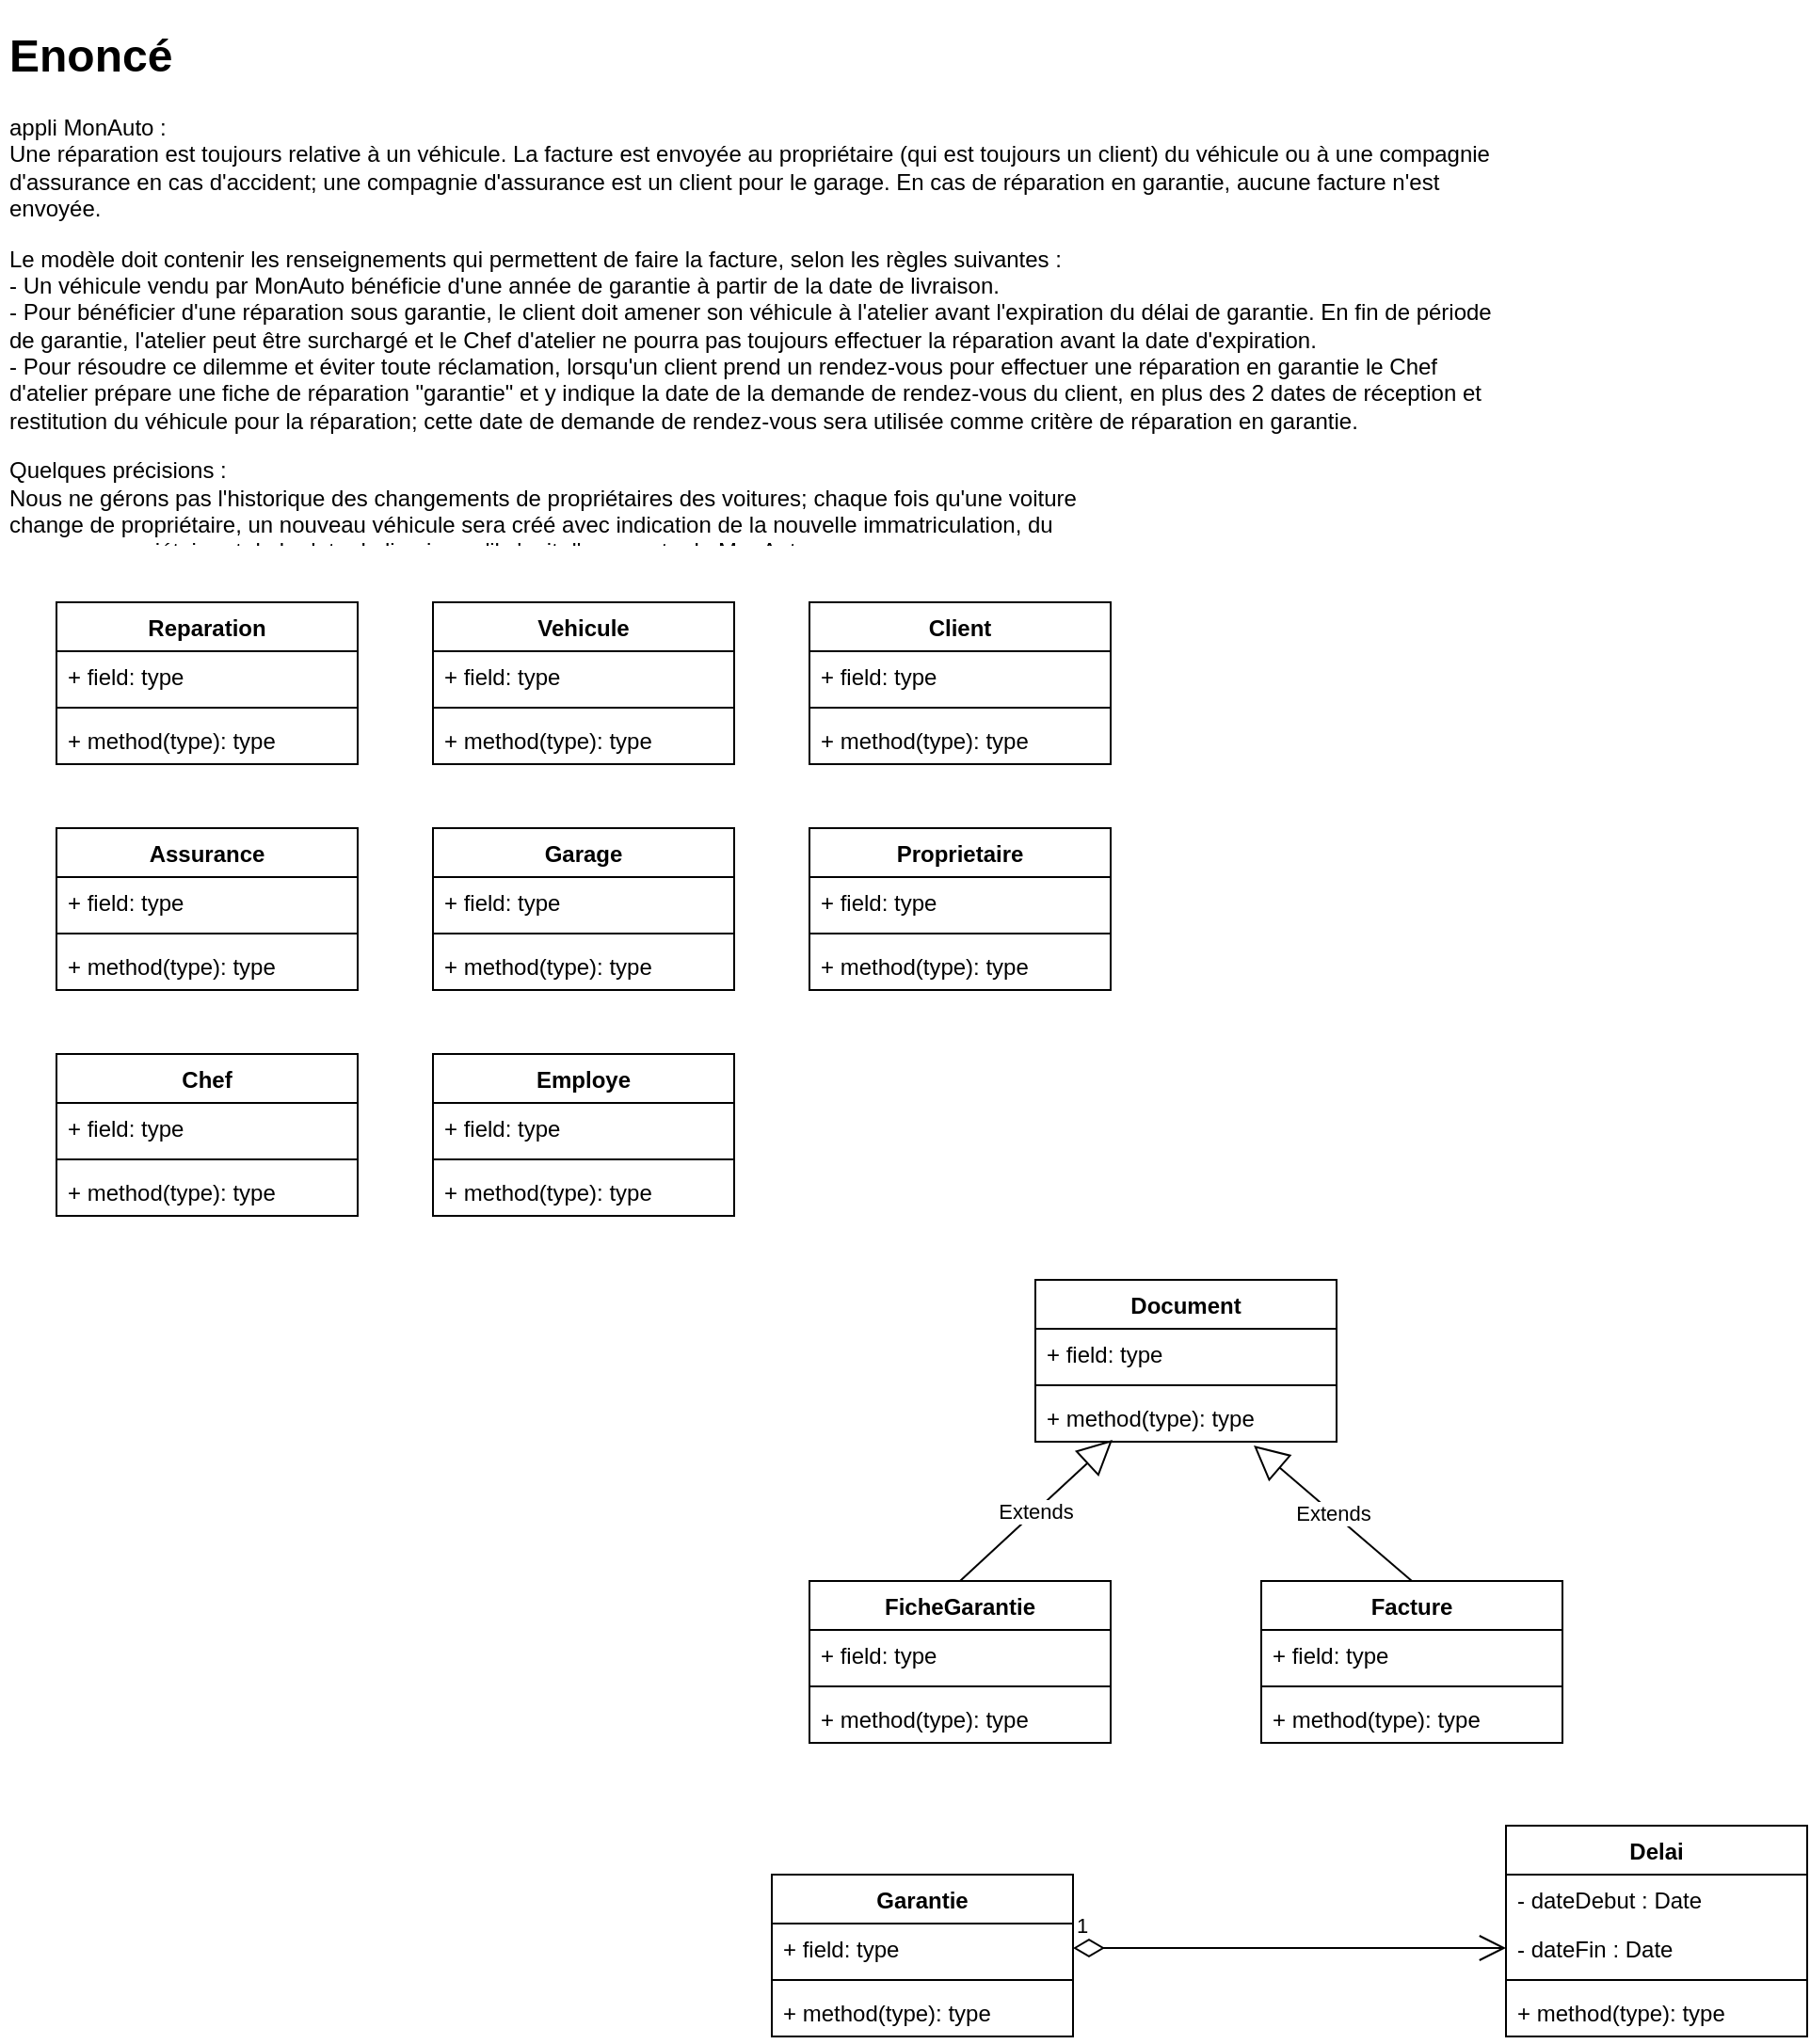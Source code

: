 <mxfile version="13.11.0" type="github">
  <diagram id="2vRKxQh1nv8atWItVD8Z" name="Page-1">
    <mxGraphModel dx="1038" dy="575" grid="1" gridSize="10" guides="1" tooltips="1" connect="1" arrows="1" fold="1" page="1" pageScale="1" pageWidth="827" pageHeight="1169" math="0" shadow="0">
      <root>
        <mxCell id="0" />
        <mxCell id="1" parent="0" />
        <mxCell id="5JL1VIRSzCmVdXq5I1F--1" value="&lt;h1&gt;Enoncé&lt;/h1&gt;&lt;p&gt;appli MonAuto :&lt;br&gt;Une réparation est toujours relative à un véhicule. La facture est envoyée au propriétaire (qui est toujours un client) du véhicule ou à une compagnie d&#39;assurance en cas d&#39;accident; une compagnie d&#39;assurance est un client pour le garage. En cas de réparation en garantie, aucune facture n&#39;est envoyée.&lt;br&gt;&lt;/p&gt;&lt;p&gt;Le modèle doit contenir les renseignements qui permettent de faire la facture, selon les règles suivantes :&lt;br&gt;- Un véhicule vendu par MonAuto bénéficie d&#39;une année de garantie à partir de la date de livraison.&lt;br&gt;- Pour bénéficier d&#39;une réparation sous garantie, le client doit amener son véhicule à l&#39;atelier avant l&#39;expiration du délai de garantie. En fin de période de garantie, l&#39;atelier peut être surchargé et le Chef d&#39;atelier ne pourra pas toujours effectuer la réparation avant la date d&#39;expiration. &lt;br&gt;- Pour résoudre ce dilemme et éviter toute réclamation, lorsqu&#39;un client prend un rendez-vous pour effectuer une réparation en garantie le Chef d&#39;atelier prépare une fiche de réparation &quot;garantie&quot; et y indique la date de la demande de rendez-vous du client, en plus des 2 dates de réception et restitution du véhicule pour la réparation; cette date de demande de rendez-vous sera utilisée comme critère de réparation en garantie.&lt;/p&gt;&lt;p&gt;Quelques précisions :&lt;br&gt;Nous ne gérons pas l&#39;historique des changements de propriétaires des voitures; chaque fois qu&#39;une voiture&lt;br&gt;change de propriétaire, un nouveau véhicule sera créé avec indication de la nouvelle immatriculation, du&lt;br&gt;nouveau propriétaire et de la date de livraison s&#39;il s&#39;agit d&#39;une vente de MonAuto.&lt;/p&gt;" style="text;html=1;strokeColor=none;fillColor=none;spacing=5;spacingTop=-20;whiteSpace=wrap;overflow=hidden;rounded=0;" vertex="1" parent="1">
          <mxGeometry x="10" y="10" width="810" height="280" as="geometry" />
        </mxCell>
        <mxCell id="5JL1VIRSzCmVdXq5I1F--2" value="Reparation" style="swimlane;fontStyle=1;align=center;verticalAlign=top;childLayout=stackLayout;horizontal=1;startSize=26;horizontalStack=0;resizeParent=1;resizeParentMax=0;resizeLast=0;collapsible=1;marginBottom=0;" vertex="1" parent="1">
          <mxGeometry x="40" y="320" width="160" height="86" as="geometry" />
        </mxCell>
        <mxCell id="5JL1VIRSzCmVdXq5I1F--3" value="+ field: type" style="text;strokeColor=none;fillColor=none;align=left;verticalAlign=top;spacingLeft=4;spacingRight=4;overflow=hidden;rotatable=0;points=[[0,0.5],[1,0.5]];portConstraint=eastwest;" vertex="1" parent="5JL1VIRSzCmVdXq5I1F--2">
          <mxGeometry y="26" width="160" height="26" as="geometry" />
        </mxCell>
        <mxCell id="5JL1VIRSzCmVdXq5I1F--4" value="" style="line;strokeWidth=1;fillColor=none;align=left;verticalAlign=middle;spacingTop=-1;spacingLeft=3;spacingRight=3;rotatable=0;labelPosition=right;points=[];portConstraint=eastwest;" vertex="1" parent="5JL1VIRSzCmVdXq5I1F--2">
          <mxGeometry y="52" width="160" height="8" as="geometry" />
        </mxCell>
        <mxCell id="5JL1VIRSzCmVdXq5I1F--5" value="+ method(type): type" style="text;strokeColor=none;fillColor=none;align=left;verticalAlign=top;spacingLeft=4;spacingRight=4;overflow=hidden;rotatable=0;points=[[0,0.5],[1,0.5]];portConstraint=eastwest;" vertex="1" parent="5JL1VIRSzCmVdXq5I1F--2">
          <mxGeometry y="60" width="160" height="26" as="geometry" />
        </mxCell>
        <mxCell id="5JL1VIRSzCmVdXq5I1F--6" value="Vehicule" style="swimlane;fontStyle=1;align=center;verticalAlign=top;childLayout=stackLayout;horizontal=1;startSize=26;horizontalStack=0;resizeParent=1;resizeParentMax=0;resizeLast=0;collapsible=1;marginBottom=0;" vertex="1" parent="1">
          <mxGeometry x="240" y="320" width="160" height="86" as="geometry" />
        </mxCell>
        <mxCell id="5JL1VIRSzCmVdXq5I1F--7" value="+ field: type" style="text;strokeColor=none;fillColor=none;align=left;verticalAlign=top;spacingLeft=4;spacingRight=4;overflow=hidden;rotatable=0;points=[[0,0.5],[1,0.5]];portConstraint=eastwest;" vertex="1" parent="5JL1VIRSzCmVdXq5I1F--6">
          <mxGeometry y="26" width="160" height="26" as="geometry" />
        </mxCell>
        <mxCell id="5JL1VIRSzCmVdXq5I1F--8" value="" style="line;strokeWidth=1;fillColor=none;align=left;verticalAlign=middle;spacingTop=-1;spacingLeft=3;spacingRight=3;rotatable=0;labelPosition=right;points=[];portConstraint=eastwest;" vertex="1" parent="5JL1VIRSzCmVdXq5I1F--6">
          <mxGeometry y="52" width="160" height="8" as="geometry" />
        </mxCell>
        <mxCell id="5JL1VIRSzCmVdXq5I1F--9" value="+ method(type): type" style="text;strokeColor=none;fillColor=none;align=left;verticalAlign=top;spacingLeft=4;spacingRight=4;overflow=hidden;rotatable=0;points=[[0,0.5],[1,0.5]];portConstraint=eastwest;" vertex="1" parent="5JL1VIRSzCmVdXq5I1F--6">
          <mxGeometry y="60" width="160" height="26" as="geometry" />
        </mxCell>
        <mxCell id="5JL1VIRSzCmVdXq5I1F--10" value="Client" style="swimlane;fontStyle=1;align=center;verticalAlign=top;childLayout=stackLayout;horizontal=1;startSize=26;horizontalStack=0;resizeParent=1;resizeParentMax=0;resizeLast=0;collapsible=1;marginBottom=0;" vertex="1" parent="1">
          <mxGeometry x="440" y="320" width="160" height="86" as="geometry" />
        </mxCell>
        <mxCell id="5JL1VIRSzCmVdXq5I1F--11" value="+ field: type" style="text;strokeColor=none;fillColor=none;align=left;verticalAlign=top;spacingLeft=4;spacingRight=4;overflow=hidden;rotatable=0;points=[[0,0.5],[1,0.5]];portConstraint=eastwest;" vertex="1" parent="5JL1VIRSzCmVdXq5I1F--10">
          <mxGeometry y="26" width="160" height="26" as="geometry" />
        </mxCell>
        <mxCell id="5JL1VIRSzCmVdXq5I1F--12" value="" style="line;strokeWidth=1;fillColor=none;align=left;verticalAlign=middle;spacingTop=-1;spacingLeft=3;spacingRight=3;rotatable=0;labelPosition=right;points=[];portConstraint=eastwest;" vertex="1" parent="5JL1VIRSzCmVdXq5I1F--10">
          <mxGeometry y="52" width="160" height="8" as="geometry" />
        </mxCell>
        <mxCell id="5JL1VIRSzCmVdXq5I1F--13" value="+ method(type): type" style="text;strokeColor=none;fillColor=none;align=left;verticalAlign=top;spacingLeft=4;spacingRight=4;overflow=hidden;rotatable=0;points=[[0,0.5],[1,0.5]];portConstraint=eastwest;" vertex="1" parent="5JL1VIRSzCmVdXq5I1F--10">
          <mxGeometry y="60" width="160" height="26" as="geometry" />
        </mxCell>
        <mxCell id="5JL1VIRSzCmVdXq5I1F--14" value="Assurance" style="swimlane;fontStyle=1;align=center;verticalAlign=top;childLayout=stackLayout;horizontal=1;startSize=26;horizontalStack=0;resizeParent=1;resizeParentMax=0;resizeLast=0;collapsible=1;marginBottom=0;" vertex="1" parent="1">
          <mxGeometry x="40" y="440" width="160" height="86" as="geometry" />
        </mxCell>
        <mxCell id="5JL1VIRSzCmVdXq5I1F--15" value="+ field: type" style="text;strokeColor=none;fillColor=none;align=left;verticalAlign=top;spacingLeft=4;spacingRight=4;overflow=hidden;rotatable=0;points=[[0,0.5],[1,0.5]];portConstraint=eastwest;" vertex="1" parent="5JL1VIRSzCmVdXq5I1F--14">
          <mxGeometry y="26" width="160" height="26" as="geometry" />
        </mxCell>
        <mxCell id="5JL1VIRSzCmVdXq5I1F--16" value="" style="line;strokeWidth=1;fillColor=none;align=left;verticalAlign=middle;spacingTop=-1;spacingLeft=3;spacingRight=3;rotatable=0;labelPosition=right;points=[];portConstraint=eastwest;" vertex="1" parent="5JL1VIRSzCmVdXq5I1F--14">
          <mxGeometry y="52" width="160" height="8" as="geometry" />
        </mxCell>
        <mxCell id="5JL1VIRSzCmVdXq5I1F--17" value="+ method(type): type" style="text;strokeColor=none;fillColor=none;align=left;verticalAlign=top;spacingLeft=4;spacingRight=4;overflow=hidden;rotatable=0;points=[[0,0.5],[1,0.5]];portConstraint=eastwest;" vertex="1" parent="5JL1VIRSzCmVdXq5I1F--14">
          <mxGeometry y="60" width="160" height="26" as="geometry" />
        </mxCell>
        <mxCell id="5JL1VIRSzCmVdXq5I1F--18" value="Proprietaire" style="swimlane;fontStyle=1;align=center;verticalAlign=top;childLayout=stackLayout;horizontal=1;startSize=26;horizontalStack=0;resizeParent=1;resizeParentMax=0;resizeLast=0;collapsible=1;marginBottom=0;" vertex="1" parent="1">
          <mxGeometry x="440" y="440" width="160" height="86" as="geometry" />
        </mxCell>
        <mxCell id="5JL1VIRSzCmVdXq5I1F--19" value="+ field: type" style="text;strokeColor=none;fillColor=none;align=left;verticalAlign=top;spacingLeft=4;spacingRight=4;overflow=hidden;rotatable=0;points=[[0,0.5],[1,0.5]];portConstraint=eastwest;" vertex="1" parent="5JL1VIRSzCmVdXq5I1F--18">
          <mxGeometry y="26" width="160" height="26" as="geometry" />
        </mxCell>
        <mxCell id="5JL1VIRSzCmVdXq5I1F--20" value="" style="line;strokeWidth=1;fillColor=none;align=left;verticalAlign=middle;spacingTop=-1;spacingLeft=3;spacingRight=3;rotatable=0;labelPosition=right;points=[];portConstraint=eastwest;" vertex="1" parent="5JL1VIRSzCmVdXq5I1F--18">
          <mxGeometry y="52" width="160" height="8" as="geometry" />
        </mxCell>
        <mxCell id="5JL1VIRSzCmVdXq5I1F--21" value="+ method(type): type" style="text;strokeColor=none;fillColor=none;align=left;verticalAlign=top;spacingLeft=4;spacingRight=4;overflow=hidden;rotatable=0;points=[[0,0.5],[1,0.5]];portConstraint=eastwest;" vertex="1" parent="5JL1VIRSzCmVdXq5I1F--18">
          <mxGeometry y="60" width="160" height="26" as="geometry" />
        </mxCell>
        <mxCell id="5JL1VIRSzCmVdXq5I1F--22" value="Garage" style="swimlane;fontStyle=1;align=center;verticalAlign=top;childLayout=stackLayout;horizontal=1;startSize=26;horizontalStack=0;resizeParent=1;resizeParentMax=0;resizeLast=0;collapsible=1;marginBottom=0;" vertex="1" parent="1">
          <mxGeometry x="240" y="440" width="160" height="86" as="geometry" />
        </mxCell>
        <mxCell id="5JL1VIRSzCmVdXq5I1F--23" value="+ field: type" style="text;strokeColor=none;fillColor=none;align=left;verticalAlign=top;spacingLeft=4;spacingRight=4;overflow=hidden;rotatable=0;points=[[0,0.5],[1,0.5]];portConstraint=eastwest;" vertex="1" parent="5JL1VIRSzCmVdXq5I1F--22">
          <mxGeometry y="26" width="160" height="26" as="geometry" />
        </mxCell>
        <mxCell id="5JL1VIRSzCmVdXq5I1F--24" value="" style="line;strokeWidth=1;fillColor=none;align=left;verticalAlign=middle;spacingTop=-1;spacingLeft=3;spacingRight=3;rotatable=0;labelPosition=right;points=[];portConstraint=eastwest;" vertex="1" parent="5JL1VIRSzCmVdXq5I1F--22">
          <mxGeometry y="52" width="160" height="8" as="geometry" />
        </mxCell>
        <mxCell id="5JL1VIRSzCmVdXq5I1F--25" value="+ method(type): type" style="text;strokeColor=none;fillColor=none;align=left;verticalAlign=top;spacingLeft=4;spacingRight=4;overflow=hidden;rotatable=0;points=[[0,0.5],[1,0.5]];portConstraint=eastwest;" vertex="1" parent="5JL1VIRSzCmVdXq5I1F--22">
          <mxGeometry y="60" width="160" height="26" as="geometry" />
        </mxCell>
        <mxCell id="5JL1VIRSzCmVdXq5I1F--26" value="Facture" style="swimlane;fontStyle=1;align=center;verticalAlign=top;childLayout=stackLayout;horizontal=1;startSize=26;horizontalStack=0;resizeParent=1;resizeParentMax=0;resizeLast=0;collapsible=1;marginBottom=0;" vertex="1" parent="1">
          <mxGeometry x="680" y="840" width="160" height="86" as="geometry" />
        </mxCell>
        <mxCell id="5JL1VIRSzCmVdXq5I1F--27" value="+ field: type" style="text;strokeColor=none;fillColor=none;align=left;verticalAlign=top;spacingLeft=4;spacingRight=4;overflow=hidden;rotatable=0;points=[[0,0.5],[1,0.5]];portConstraint=eastwest;" vertex="1" parent="5JL1VIRSzCmVdXq5I1F--26">
          <mxGeometry y="26" width="160" height="26" as="geometry" />
        </mxCell>
        <mxCell id="5JL1VIRSzCmVdXq5I1F--28" value="" style="line;strokeWidth=1;fillColor=none;align=left;verticalAlign=middle;spacingTop=-1;spacingLeft=3;spacingRight=3;rotatable=0;labelPosition=right;points=[];portConstraint=eastwest;" vertex="1" parent="5JL1VIRSzCmVdXq5I1F--26">
          <mxGeometry y="52" width="160" height="8" as="geometry" />
        </mxCell>
        <mxCell id="5JL1VIRSzCmVdXq5I1F--29" value="+ method(type): type" style="text;strokeColor=none;fillColor=none;align=left;verticalAlign=top;spacingLeft=4;spacingRight=4;overflow=hidden;rotatable=0;points=[[0,0.5],[1,0.5]];portConstraint=eastwest;" vertex="1" parent="5JL1VIRSzCmVdXq5I1F--26">
          <mxGeometry y="60" width="160" height="26" as="geometry" />
        </mxCell>
        <mxCell id="5JL1VIRSzCmVdXq5I1F--30" value="FicheGarantie" style="swimlane;fontStyle=1;align=center;verticalAlign=top;childLayout=stackLayout;horizontal=1;startSize=26;horizontalStack=0;resizeParent=1;resizeParentMax=0;resizeLast=0;collapsible=1;marginBottom=0;" vertex="1" parent="1">
          <mxGeometry x="440" y="840" width="160" height="86" as="geometry" />
        </mxCell>
        <mxCell id="5JL1VIRSzCmVdXq5I1F--31" value="+ field: type" style="text;strokeColor=none;fillColor=none;align=left;verticalAlign=top;spacingLeft=4;spacingRight=4;overflow=hidden;rotatable=0;points=[[0,0.5],[1,0.5]];portConstraint=eastwest;" vertex="1" parent="5JL1VIRSzCmVdXq5I1F--30">
          <mxGeometry y="26" width="160" height="26" as="geometry" />
        </mxCell>
        <mxCell id="5JL1VIRSzCmVdXq5I1F--32" value="" style="line;strokeWidth=1;fillColor=none;align=left;verticalAlign=middle;spacingTop=-1;spacingLeft=3;spacingRight=3;rotatable=0;labelPosition=right;points=[];portConstraint=eastwest;" vertex="1" parent="5JL1VIRSzCmVdXq5I1F--30">
          <mxGeometry y="52" width="160" height="8" as="geometry" />
        </mxCell>
        <mxCell id="5JL1VIRSzCmVdXq5I1F--33" value="+ method(type): type" style="text;strokeColor=none;fillColor=none;align=left;verticalAlign=top;spacingLeft=4;spacingRight=4;overflow=hidden;rotatable=0;points=[[0,0.5],[1,0.5]];portConstraint=eastwest;" vertex="1" parent="5JL1VIRSzCmVdXq5I1F--30">
          <mxGeometry y="60" width="160" height="26" as="geometry" />
        </mxCell>
        <mxCell id="5JL1VIRSzCmVdXq5I1F--34" value="Document" style="swimlane;fontStyle=1;align=center;verticalAlign=top;childLayout=stackLayout;horizontal=1;startSize=26;horizontalStack=0;resizeParent=1;resizeParentMax=0;resizeLast=0;collapsible=1;marginBottom=0;" vertex="1" parent="1">
          <mxGeometry x="560" y="680" width="160" height="86" as="geometry" />
        </mxCell>
        <mxCell id="5JL1VIRSzCmVdXq5I1F--35" value="+ field: type" style="text;strokeColor=none;fillColor=none;align=left;verticalAlign=top;spacingLeft=4;spacingRight=4;overflow=hidden;rotatable=0;points=[[0,0.5],[1,0.5]];portConstraint=eastwest;" vertex="1" parent="5JL1VIRSzCmVdXq5I1F--34">
          <mxGeometry y="26" width="160" height="26" as="geometry" />
        </mxCell>
        <mxCell id="5JL1VIRSzCmVdXq5I1F--36" value="" style="line;strokeWidth=1;fillColor=none;align=left;verticalAlign=middle;spacingTop=-1;spacingLeft=3;spacingRight=3;rotatable=0;labelPosition=right;points=[];portConstraint=eastwest;" vertex="1" parent="5JL1VIRSzCmVdXq5I1F--34">
          <mxGeometry y="52" width="160" height="8" as="geometry" />
        </mxCell>
        <mxCell id="5JL1VIRSzCmVdXq5I1F--37" value="+ method(type): type" style="text;strokeColor=none;fillColor=none;align=left;verticalAlign=top;spacingLeft=4;spacingRight=4;overflow=hidden;rotatable=0;points=[[0,0.5],[1,0.5]];portConstraint=eastwest;" vertex="1" parent="5JL1VIRSzCmVdXq5I1F--34">
          <mxGeometry y="60" width="160" height="26" as="geometry" />
        </mxCell>
        <mxCell id="5JL1VIRSzCmVdXq5I1F--38" value="Delai" style="swimlane;fontStyle=1;align=center;verticalAlign=top;childLayout=stackLayout;horizontal=1;startSize=26;horizontalStack=0;resizeParent=1;resizeParentMax=0;resizeLast=0;collapsible=1;marginBottom=0;" vertex="1" parent="1">
          <mxGeometry x="810" y="970" width="160" height="112" as="geometry" />
        </mxCell>
        <mxCell id="5JL1VIRSzCmVdXq5I1F--39" value="- dateDebut : Date" style="text;strokeColor=none;fillColor=none;align=left;verticalAlign=top;spacingLeft=4;spacingRight=4;overflow=hidden;rotatable=0;points=[[0,0.5],[1,0.5]];portConstraint=eastwest;" vertex="1" parent="5JL1VIRSzCmVdXq5I1F--38">
          <mxGeometry y="26" width="160" height="26" as="geometry" />
        </mxCell>
        <mxCell id="5JL1VIRSzCmVdXq5I1F--57" value="- dateFin : Date" style="text;strokeColor=none;fillColor=none;align=left;verticalAlign=top;spacingLeft=4;spacingRight=4;overflow=hidden;rotatable=0;points=[[0,0.5],[1,0.5]];portConstraint=eastwest;" vertex="1" parent="5JL1VIRSzCmVdXq5I1F--38">
          <mxGeometry y="52" width="160" height="26" as="geometry" />
        </mxCell>
        <mxCell id="5JL1VIRSzCmVdXq5I1F--40" value="" style="line;strokeWidth=1;fillColor=none;align=left;verticalAlign=middle;spacingTop=-1;spacingLeft=3;spacingRight=3;rotatable=0;labelPosition=right;points=[];portConstraint=eastwest;" vertex="1" parent="5JL1VIRSzCmVdXq5I1F--38">
          <mxGeometry y="78" width="160" height="8" as="geometry" />
        </mxCell>
        <mxCell id="5JL1VIRSzCmVdXq5I1F--41" value="+ method(type): type" style="text;strokeColor=none;fillColor=none;align=left;verticalAlign=top;spacingLeft=4;spacingRight=4;overflow=hidden;rotatable=0;points=[[0,0.5],[1,0.5]];portConstraint=eastwest;" vertex="1" parent="5JL1VIRSzCmVdXq5I1F--38">
          <mxGeometry y="86" width="160" height="26" as="geometry" />
        </mxCell>
        <mxCell id="5JL1VIRSzCmVdXq5I1F--42" value="Chef" style="swimlane;fontStyle=1;align=center;verticalAlign=top;childLayout=stackLayout;horizontal=1;startSize=26;horizontalStack=0;resizeParent=1;resizeParentMax=0;resizeLast=0;collapsible=1;marginBottom=0;" vertex="1" parent="1">
          <mxGeometry x="40" y="560" width="160" height="86" as="geometry" />
        </mxCell>
        <mxCell id="5JL1VIRSzCmVdXq5I1F--43" value="+ field: type" style="text;strokeColor=none;fillColor=none;align=left;verticalAlign=top;spacingLeft=4;spacingRight=4;overflow=hidden;rotatable=0;points=[[0,0.5],[1,0.5]];portConstraint=eastwest;" vertex="1" parent="5JL1VIRSzCmVdXq5I1F--42">
          <mxGeometry y="26" width="160" height="26" as="geometry" />
        </mxCell>
        <mxCell id="5JL1VIRSzCmVdXq5I1F--44" value="" style="line;strokeWidth=1;fillColor=none;align=left;verticalAlign=middle;spacingTop=-1;spacingLeft=3;spacingRight=3;rotatable=0;labelPosition=right;points=[];portConstraint=eastwest;" vertex="1" parent="5JL1VIRSzCmVdXq5I1F--42">
          <mxGeometry y="52" width="160" height="8" as="geometry" />
        </mxCell>
        <mxCell id="5JL1VIRSzCmVdXq5I1F--45" value="+ method(type): type" style="text;strokeColor=none;fillColor=none;align=left;verticalAlign=top;spacingLeft=4;spacingRight=4;overflow=hidden;rotatable=0;points=[[0,0.5],[1,0.5]];portConstraint=eastwest;" vertex="1" parent="5JL1VIRSzCmVdXq5I1F--42">
          <mxGeometry y="60" width="160" height="26" as="geometry" />
        </mxCell>
        <mxCell id="5JL1VIRSzCmVdXq5I1F--46" value="Employe" style="swimlane;fontStyle=1;align=center;verticalAlign=top;childLayout=stackLayout;horizontal=1;startSize=26;horizontalStack=0;resizeParent=1;resizeParentMax=0;resizeLast=0;collapsible=1;marginBottom=0;" vertex="1" parent="1">
          <mxGeometry x="240" y="560" width="160" height="86" as="geometry" />
        </mxCell>
        <mxCell id="5JL1VIRSzCmVdXq5I1F--47" value="+ field: type" style="text;strokeColor=none;fillColor=none;align=left;verticalAlign=top;spacingLeft=4;spacingRight=4;overflow=hidden;rotatable=0;points=[[0,0.5],[1,0.5]];portConstraint=eastwest;" vertex="1" parent="5JL1VIRSzCmVdXq5I1F--46">
          <mxGeometry y="26" width="160" height="26" as="geometry" />
        </mxCell>
        <mxCell id="5JL1VIRSzCmVdXq5I1F--48" value="" style="line;strokeWidth=1;fillColor=none;align=left;verticalAlign=middle;spacingTop=-1;spacingLeft=3;spacingRight=3;rotatable=0;labelPosition=right;points=[];portConstraint=eastwest;" vertex="1" parent="5JL1VIRSzCmVdXq5I1F--46">
          <mxGeometry y="52" width="160" height="8" as="geometry" />
        </mxCell>
        <mxCell id="5JL1VIRSzCmVdXq5I1F--49" value="+ method(type): type" style="text;strokeColor=none;fillColor=none;align=left;verticalAlign=top;spacingLeft=4;spacingRight=4;overflow=hidden;rotatable=0;points=[[0,0.5],[1,0.5]];portConstraint=eastwest;" vertex="1" parent="5JL1VIRSzCmVdXq5I1F--46">
          <mxGeometry y="60" width="160" height="26" as="geometry" />
        </mxCell>
        <mxCell id="5JL1VIRSzCmVdXq5I1F--50" value="Extends" style="endArrow=block;endSize=16;endFill=0;html=1;exitX=0.5;exitY=0;exitDx=0;exitDy=0;entryX=0.256;entryY=0.962;entryDx=0;entryDy=0;entryPerimeter=0;" edge="1" parent="1" source="5JL1VIRSzCmVdXq5I1F--30" target="5JL1VIRSzCmVdXq5I1F--37">
          <mxGeometry width="160" relative="1" as="geometry">
            <mxPoint x="690" y="710" as="sourcePoint" />
            <mxPoint x="850" y="710" as="targetPoint" />
          </mxGeometry>
        </mxCell>
        <mxCell id="5JL1VIRSzCmVdXq5I1F--51" value="Extends" style="endArrow=block;endSize=16;endFill=0;html=1;exitX=0.5;exitY=0;exitDx=0;exitDy=0;" edge="1" parent="1" source="5JL1VIRSzCmVdXq5I1F--26">
          <mxGeometry width="160" relative="1" as="geometry">
            <mxPoint x="879.04" y="840.99" as="sourcePoint" />
            <mxPoint x="676" y="768" as="targetPoint" />
          </mxGeometry>
        </mxCell>
        <mxCell id="5JL1VIRSzCmVdXq5I1F--52" value="Garantie" style="swimlane;fontStyle=1;align=center;verticalAlign=top;childLayout=stackLayout;horizontal=1;startSize=26;horizontalStack=0;resizeParent=1;resizeParentMax=0;resizeLast=0;collapsible=1;marginBottom=0;" vertex="1" parent="1">
          <mxGeometry x="420" y="996" width="160" height="86" as="geometry" />
        </mxCell>
        <mxCell id="5JL1VIRSzCmVdXq5I1F--53" value="+ field: type" style="text;strokeColor=none;fillColor=none;align=left;verticalAlign=top;spacingLeft=4;spacingRight=4;overflow=hidden;rotatable=0;points=[[0,0.5],[1,0.5]];portConstraint=eastwest;" vertex="1" parent="5JL1VIRSzCmVdXq5I1F--52">
          <mxGeometry y="26" width="160" height="26" as="geometry" />
        </mxCell>
        <mxCell id="5JL1VIRSzCmVdXq5I1F--54" value="" style="line;strokeWidth=1;fillColor=none;align=left;verticalAlign=middle;spacingTop=-1;spacingLeft=3;spacingRight=3;rotatable=0;labelPosition=right;points=[];portConstraint=eastwest;" vertex="1" parent="5JL1VIRSzCmVdXq5I1F--52">
          <mxGeometry y="52" width="160" height="8" as="geometry" />
        </mxCell>
        <mxCell id="5JL1VIRSzCmVdXq5I1F--55" value="+ method(type): type" style="text;strokeColor=none;fillColor=none;align=left;verticalAlign=top;spacingLeft=4;spacingRight=4;overflow=hidden;rotatable=0;points=[[0,0.5],[1,0.5]];portConstraint=eastwest;" vertex="1" parent="5JL1VIRSzCmVdXq5I1F--52">
          <mxGeometry y="60" width="160" height="26" as="geometry" />
        </mxCell>
        <mxCell id="5JL1VIRSzCmVdXq5I1F--56" value="1" style="endArrow=open;html=1;endSize=12;startArrow=diamondThin;startSize=14;startFill=0;edgeStyle=orthogonalEdgeStyle;align=left;verticalAlign=bottom;entryX=0;entryY=0.5;entryDx=0;entryDy=0;exitX=1;exitY=0.5;exitDx=0;exitDy=0;" edge="1" parent="1" source="5JL1VIRSzCmVdXq5I1F--53" target="5JL1VIRSzCmVdXq5I1F--57">
          <mxGeometry x="-1" y="3" relative="1" as="geometry">
            <mxPoint x="600" y="1015.5" as="sourcePoint" />
            <mxPoint x="760" y="1015.5" as="targetPoint" />
          </mxGeometry>
        </mxCell>
      </root>
    </mxGraphModel>
  </diagram>
</mxfile>
